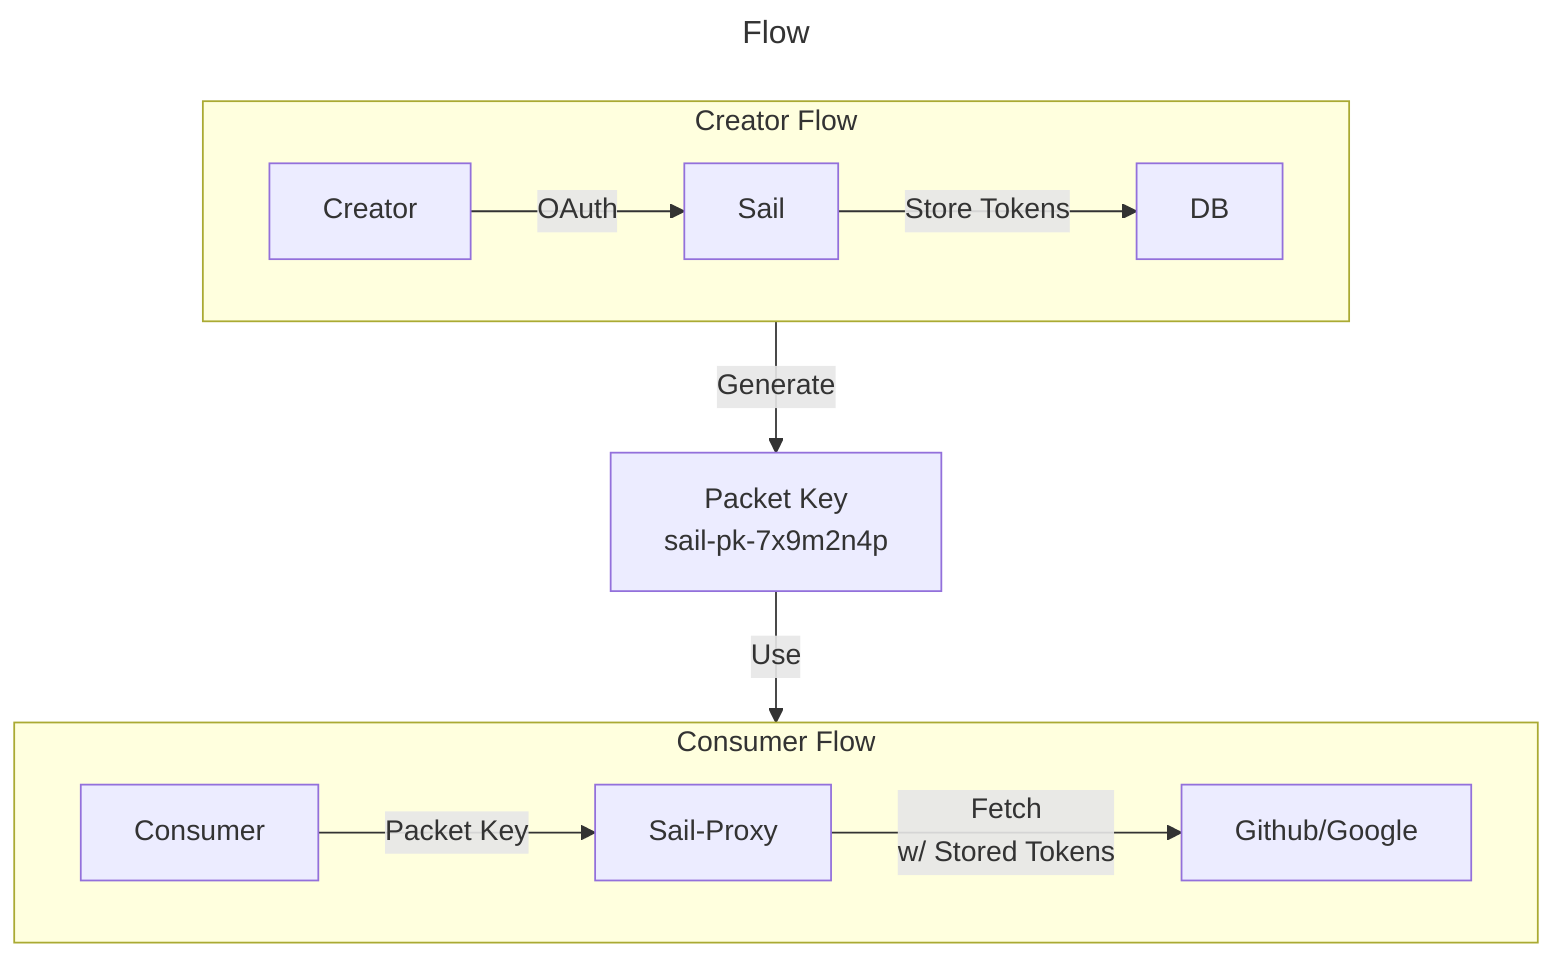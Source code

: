 ---
title: Flow
---

flowchart TD
    subgraph C[Creator Flow]
    direction LR
        Creator--OAuth-->Sail--Store Tokens-->DB
    end
    C--Generate-->K["Packet Key
    sail-pk-7x9m2n4p"]

    subgraph U[Consumer Flow]
    direction LR
        Consumer--Packet Key-->Sail-Proxy--Fetch 
        w/ Stored Tokens-->Github/Google
    end
    K--Use-->U